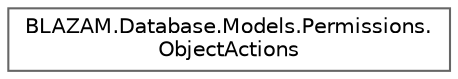 digraph "Graphical Class Hierarchy"
{
 // LATEX_PDF_SIZE
  bgcolor="transparent";
  edge [fontname=Helvetica,fontsize=10,labelfontname=Helvetica,labelfontsize=10];
  node [fontname=Helvetica,fontsize=10,shape=box,height=0.2,width=0.4];
  rankdir="LR";
  Node0 [id="Node000000",label="BLAZAM.Database.Models.Permissions.\lObjectActions",height=0.2,width=0.4,color="grey40", fillcolor="white", style="filled",URL="$class_b_l_a_z_a_m_1_1_database_1_1_models_1_1_permissions_1_1_object_actions.html",tooltip=" "];
}

